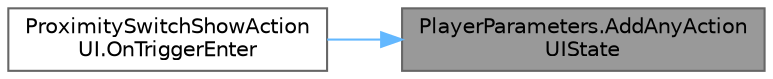 digraph "PlayerParameters.AddAnyActionUIState"
{
 // LATEX_PDF_SIZE
  bgcolor="transparent";
  edge [fontname=Helvetica,fontsize=10,labelfontname=Helvetica,labelfontsize=10];
  node [fontname=Helvetica,fontsize=10,shape=box,height=0.2,width=0.4];
  rankdir="RL";
  Node1 [id="Node000001",label="PlayerParameters.AddAnyAction\lUIState",height=0.2,width=0.4,color="gray40", fillcolor="grey60", style="filled", fontcolor="black",tooltip=" "];
  Node1 -> Node2 [id="edge1_Node000001_Node000002",dir="back",color="steelblue1",style="solid",tooltip=" "];
  Node2 [id="Node000002",label="ProximitySwitchShowAction\lUI.OnTriggerEnter",height=0.2,width=0.4,color="grey40", fillcolor="white", style="filled",URL="$class_proximity_switch_show_action_u_i.html#a5d1f6394608ea1760ca1d2071dae4467",tooltip=" "];
}
